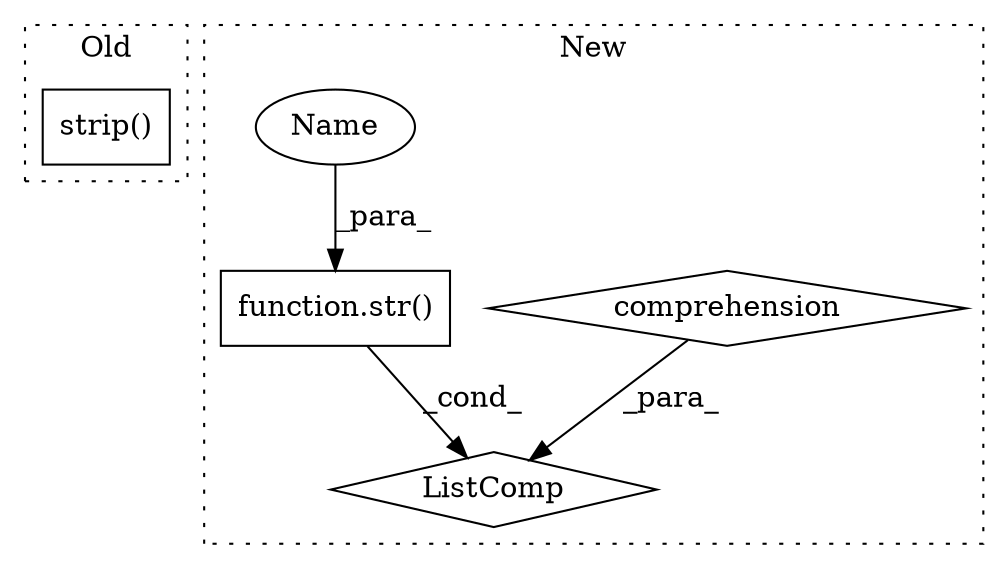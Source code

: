 digraph G {
subgraph cluster0 {
1 [label="strip()" a="75" s="2722" l="9" shape="box"];
label = "Old";
style="dotted";
}
subgraph cluster1 {
2 [label="function.str()" a="75" s="2841,2846" l="4,1" shape="box"];
3 [label="comprehension" a="45" s="2865" l="3" shape="diamond"];
4 [label="ListComp" a="106" s="2834" l="55" shape="diamond"];
5 [label="Name" a="87" s="2845" l="1" shape="ellipse"];
label = "New";
style="dotted";
}
2 -> 4 [label="_cond_"];
3 -> 4 [label="_para_"];
5 -> 2 [label="_para_"];
}